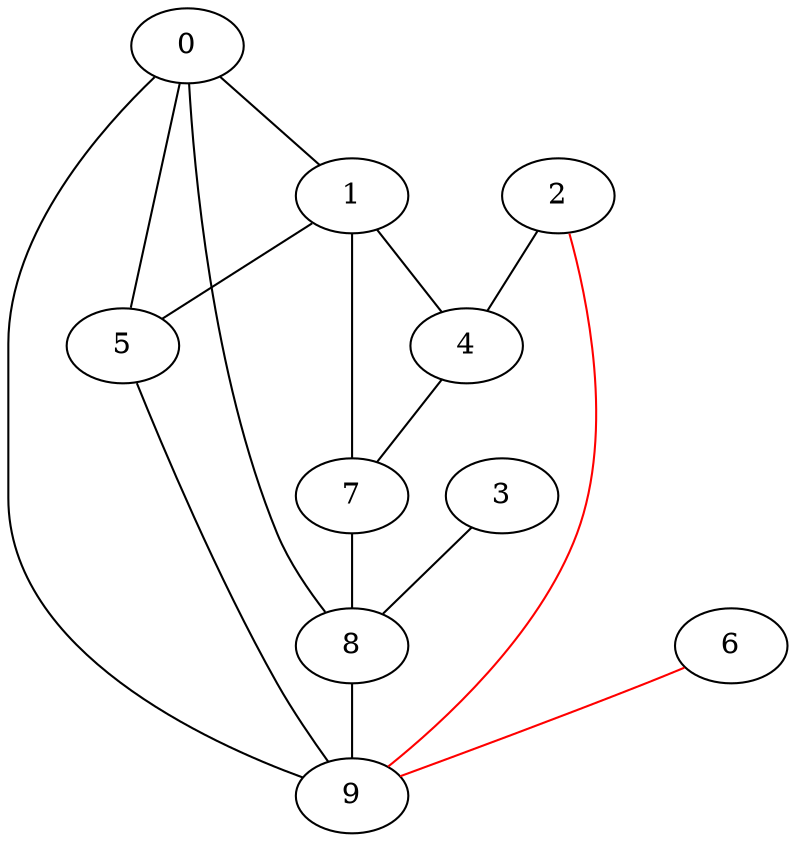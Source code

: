 graph G{
0--1;
0--5;
0--8;
0--9;
1--4;
1--5;
1--7;
2--4;
2--9 [color=red];
3--8;
4--7;
5--9;
6--9 [color=red];
7--8;
8--9;
}